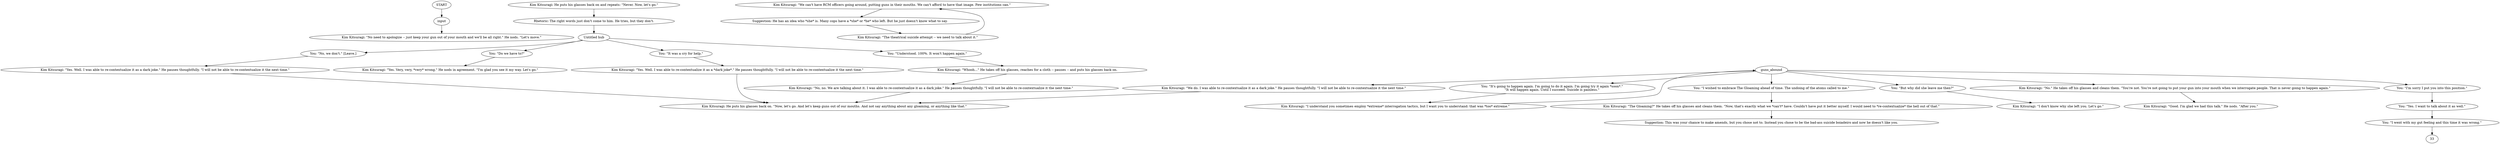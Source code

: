 # KIM SWITCH / TRIED SHOOTING YOURSELF
# a quick switch if you tried to shoot yourself with an empty gun
# ==================================================
digraph G {
	  0 [label="START"];
	  1 [label="input"];
	  2 [label="You: \"No, we don't.\" [Leave.]"];
	  3 [label="You: \"It's going to happen again. I'm going to do it again. I'm going try it again *soon*.\"\n\"It will happen again. Until I succeed. Suicide is painless.\""];
	  4 [label="Kim Kitsuragi: \"Yes. Well. I was able to re-contextualize it as a *dark joke*.\" He pauses thoughtfully. \"I will not be able to re-contextualize it the next time.\""];
	  5 [label="You: \"Do we have to?\""];
	  6 [label="Kim Kitsuragi: \"The Gloaming?\" He takes off his glasses and cleans them. \"Now, that's exactly what we *can't* have. Couldn't have put it better myself. I would need to *re-contextualize* the hell out of that.\""];
	  7 [label="You: \"I wished to embrace The Gloaming ahead of time. The undoing of the atoms called to me.\""];
	  8 [label="You: \"It was a cry for help.\""];
	  9 [label="Kim Kitsuragi: He puts his glasses back on and repeats: \"Never. Now, let's go.\""];
	  10 [label="Kim Kitsuragi: \"Good. I'm glad we had this talk.\" He nods. \"After you.\""];
	  11 [label="Kim Kitsuragi: \"Whooh...\" He takes off his glasses, reaches for a cloth -- pauses -- and puts his glasses back on."];
	  12 [label="Kim Kitsuragi: \"I don't know why she left you. Let's go.\""];
	  13 [label="Untitled hub"];
	  14 [label="Kim Kitsuragi: \"We can't have RCM officers going around, putting guns in their mouths. We can't afford to have that image. Few institutions can.\""];
	  15 [label="guns_abound"];
	  16 [label="Suggestion: He has an idea who *she* is. Many cops have a *she* or *he* who left. But he just doesn't know what to say."];
	  17 [label="Kim Kitsuragi: \"No, no. We are talking about it. I was able to re-contextualize it as a dark joke.\" He pauses thoughtfully. \"I will not be able to re-contextualize it the next time.\""];
	  18 [label="Kim Kitsuragi: \"Yes. Well. I was able to re-contextualize it as a dark joke.\" He pauses thoughtfully. \"I will not be able to re-contextualize it the next time.\""];
	  19 [label="You: \"I went with my gut feeling and this time it was wrong.\""];
	  20 [label="You: \"But why did she leave me then?\""];
	  21 [label="Kim Kitsuragi: \"No.\" He takes off his glasses and cleans them. \"You're not. You're not going to put your gun into your mouth when we interrogate people. That is never going to happen again.\""];
	  22 [label="Kim Kitsuragi: \"I understand you sometimes employ *extreme* interrogation tactics, but I want you to understand: that was *too* extreme.\""];
	  23 [label="Kim Kitsuragi: He puts his glasses back on. \"Now, let's go. And let's keep guns out of our mouths. And not say anything about any gloaming, or anything like that.\""];
	  24 [label="Suggestion: This was your chance to make amends, but you chose not to. Instead you chose to be the bad-ass suicide boiadeiro and now he doesn't like you."];
	  25 [label="Rhetoric: The right words just don't come to him. He tries, but they don't."];
	  26 [label="Kim Kitsuragi: \"The theatrical suicide attempt -- we need to talk about it.\""];
	  27 [label="Kim Kitsuragi: \"No need to apologize -- just keep your gun out of your mouth and we'll be all right.\" He nods. \"Let's move.\""];
	  28 [label="You: \"Yes. I want to talk about it as well.\""];
	  29 [label="You: \"Understood. 100%. It won't happen again.\""];
	  30 [label="You: \"I'm sorry I put you into this position.\""];
	  31 [label="Kim Kitsuragi: \"We do. I was able to re-contextualize it as a dark joke.\" He pauses thoughtfully. \"I will not be able to re-contextualize it the next time.\""];
	  32 [label="Kim Kitsuragi: \"Yes. Very, very, *very* wrong.\" He nods in agreement. \"I'm glad you see it my way. Let's go.\""];
	  0 -> 1
	  1 -> 27
	  2 -> 18
	  3 -> 22
	  4 -> 23
	  5 -> 32
	  6 -> 24
	  7 -> 6
	  8 -> 4
	  9 -> 25
	  11 -> 17
	  13 -> 8
	  13 -> 5
	  13 -> 2
	  13 -> 29
	  14 -> 16
	  15 -> 3
	  15 -> 7
	  15 -> 20
	  15 -> 21
	  15 -> 30
	  15 -> 31
	  16 -> 26
	  17 -> 23
	  18 -> 23
	  19 -> 33
	  20 -> 12
	  21 -> 10
	  22 -> 15
	  25 -> 13
	  26 -> 14
	  28 -> 19
	  29 -> 11
	  30 -> 28
	  31 -> 23
}

